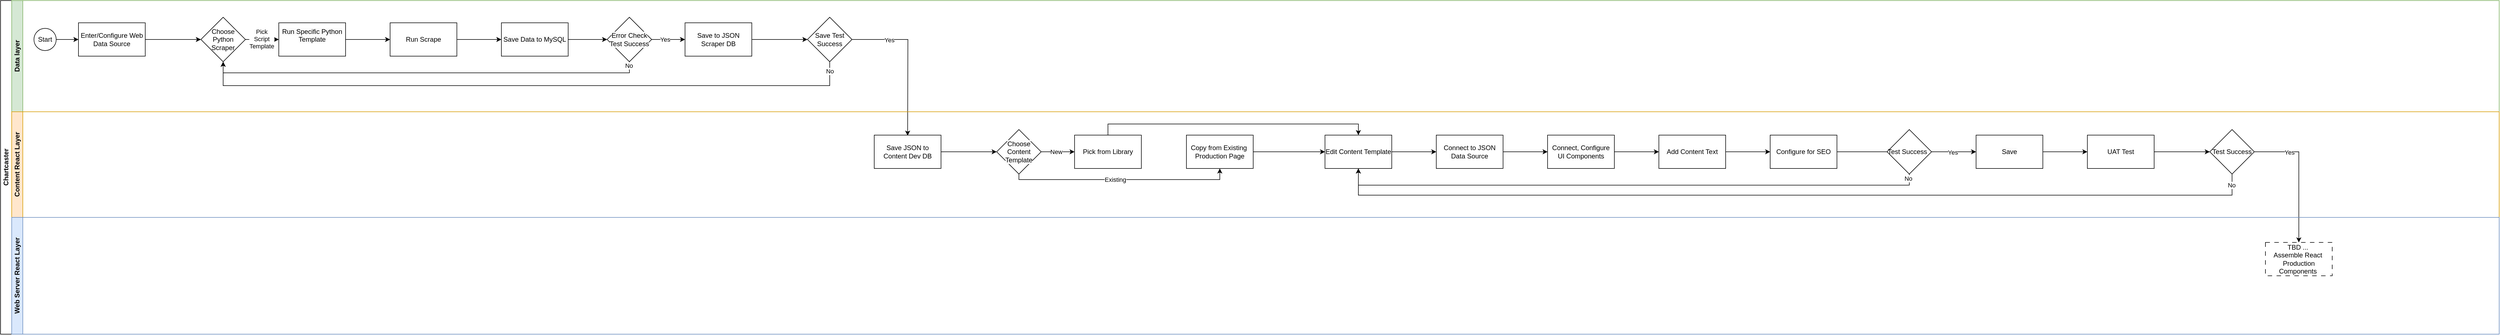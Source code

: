 <mxfile version="26.0.9">
  <diagram id="prtHgNgQTEPvFCAcTncT" name="Page-1">
    <mxGraphModel dx="2074" dy="1098" grid="1" gridSize="10" guides="1" tooltips="1" connect="1" arrows="1" fold="1" page="1" pageScale="1" pageWidth="827" pageHeight="1169" math="0" shadow="0">
      <root>
        <mxCell id="0" />
        <mxCell id="1" parent="0" />
        <mxCell id="oOW6s0dnsx2gBzozzX6u-1" value="Chartcaster" style="swimlane;html=1;childLayout=stackLayout;resizeParent=1;resizeParentMax=0;horizontal=0;startSize=20;horizontalStack=0;" vertex="1" parent="1">
          <mxGeometry x="10" y="10" width="4490" height="600" as="geometry" />
        </mxCell>
        <mxCell id="oOW6s0dnsx2gBzozzX6u-2" value="" style="edgeStyle=orthogonalEdgeStyle;rounded=0;orthogonalLoop=1;jettySize=auto;html=1;" edge="1" parent="oOW6s0dnsx2gBzozzX6u-1" source="oOW6s0dnsx2gBzozzX6u-29">
          <mxGeometry relative="1" as="geometry">
            <mxPoint x="1630" y="243" as="targetPoint" />
          </mxGeometry>
        </mxCell>
        <mxCell id="oOW6s0dnsx2gBzozzX6u-3" value="Yes" style="edgeLabel;html=1;align=center;verticalAlign=middle;resizable=0;points=[];" vertex="1" connectable="0" parent="oOW6s0dnsx2gBzozzX6u-2">
          <mxGeometry x="-0.513" y="-1" relative="1" as="geometry">
            <mxPoint as="offset" />
          </mxGeometry>
        </mxCell>
        <mxCell id="oOW6s0dnsx2gBzozzX6u-4" value="" style="edgeStyle=orthogonalEdgeStyle;rounded=0;orthogonalLoop=1;jettySize=auto;html=1;" edge="1" parent="oOW6s0dnsx2gBzozzX6u-1" source="oOW6s0dnsx2gBzozzX6u-62" target="oOW6s0dnsx2gBzozzX6u-65">
          <mxGeometry relative="1" as="geometry" />
        </mxCell>
        <mxCell id="oOW6s0dnsx2gBzozzX6u-5" value="Yes" style="edgeLabel;html=1;align=center;verticalAlign=middle;resizable=0;points=[];" vertex="1" connectable="0" parent="oOW6s0dnsx2gBzozzX6u-4">
          <mxGeometry x="-0.486" y="-1" relative="1" as="geometry">
            <mxPoint as="offset" />
          </mxGeometry>
        </mxCell>
        <mxCell id="oOW6s0dnsx2gBzozzX6u-6" value="Data layer" style="swimlane;html=1;startSize=20;horizontal=0;fillColor=#d5e8d4;strokeColor=#82b366;" vertex="1" parent="oOW6s0dnsx2gBzozzX6u-1">
          <mxGeometry x="20" width="4470" height="200" as="geometry" />
        </mxCell>
        <mxCell id="oOW6s0dnsx2gBzozzX6u-7" value="" style="edgeStyle=orthogonalEdgeStyle;rounded=0;orthogonalLoop=1;jettySize=auto;html=1;" edge="1" parent="oOW6s0dnsx2gBzozzX6u-6" source="oOW6s0dnsx2gBzozzX6u-8" target="oOW6s0dnsx2gBzozzX6u-10">
          <mxGeometry relative="1" as="geometry" />
        </mxCell>
        <mxCell id="oOW6s0dnsx2gBzozzX6u-8" value="Start" style="ellipse;whiteSpace=wrap;html=1;" vertex="1" parent="oOW6s0dnsx2gBzozzX6u-6">
          <mxGeometry x="40" y="50" width="40" height="40" as="geometry" />
        </mxCell>
        <mxCell id="oOW6s0dnsx2gBzozzX6u-9" value="" style="edgeStyle=orthogonalEdgeStyle;rounded=0;orthogonalLoop=1;jettySize=auto;html=1;" edge="1" parent="oOW6s0dnsx2gBzozzX6u-6" source="oOW6s0dnsx2gBzozzX6u-10" target="oOW6s0dnsx2gBzozzX6u-13">
          <mxGeometry relative="1" as="geometry" />
        </mxCell>
        <mxCell id="oOW6s0dnsx2gBzozzX6u-10" value="&lt;div&gt;Enter/Configure Web&lt;/div&gt;Data Source" style="whiteSpace=wrap;html=1;" vertex="1" parent="oOW6s0dnsx2gBzozzX6u-6">
          <mxGeometry x="120" y="40" width="120" height="60" as="geometry" />
        </mxCell>
        <mxCell id="oOW6s0dnsx2gBzozzX6u-11" value="" style="edgeStyle=orthogonalEdgeStyle;rounded=0;orthogonalLoop=1;jettySize=auto;html=1;" edge="1" parent="oOW6s0dnsx2gBzozzX6u-6" source="oOW6s0dnsx2gBzozzX6u-13" target="oOW6s0dnsx2gBzozzX6u-15">
          <mxGeometry relative="1" as="geometry" />
        </mxCell>
        <mxCell id="oOW6s0dnsx2gBzozzX6u-12" value="Pick&lt;div&gt;Script&lt;br&gt;Template&lt;/div&gt;" style="edgeLabel;html=1;align=center;verticalAlign=middle;resizable=0;points=[];" vertex="1" connectable="0" parent="oOW6s0dnsx2gBzozzX6u-11">
          <mxGeometry x="-0.056" y="1" relative="1" as="geometry">
            <mxPoint as="offset" />
          </mxGeometry>
        </mxCell>
        <mxCell id="oOW6s0dnsx2gBzozzX6u-13" value="Choose Python Scraper" style="rhombus;whiteSpace=wrap;html=1;" vertex="1" parent="oOW6s0dnsx2gBzozzX6u-6">
          <mxGeometry x="340" y="30" width="80" height="80" as="geometry" />
        </mxCell>
        <mxCell id="oOW6s0dnsx2gBzozzX6u-14" value="" style="edgeStyle=orthogonalEdgeStyle;rounded=0;orthogonalLoop=1;jettySize=auto;html=1;" edge="1" parent="oOW6s0dnsx2gBzozzX6u-6" source="oOW6s0dnsx2gBzozzX6u-15" target="oOW6s0dnsx2gBzozzX6u-17">
          <mxGeometry relative="1" as="geometry" />
        </mxCell>
        <mxCell id="oOW6s0dnsx2gBzozzX6u-15" value="&#xa;&lt;span style=&quot;color: rgb(0, 0, 0); font-family: Helvetica; font-size: 12px; font-style: normal; font-variant-ligatures: normal; font-variant-caps: normal; font-weight: 400; letter-spacing: normal; orphans: 2; text-align: center; text-indent: 0px; text-transform: none; widows: 2; word-spacing: 0px; -webkit-text-stroke-width: 0px; white-space: normal; background-color: rgb(251, 251, 251); text-decoration-thickness: initial; text-decoration-style: initial; text-decoration-color: initial; display: inline !important; float: none;&quot;&gt;Run Specific Python Template&lt;/span&gt;&#xa;&#xa;" style="whiteSpace=wrap;html=1;" vertex="1" parent="oOW6s0dnsx2gBzozzX6u-6">
          <mxGeometry x="480" y="40" width="120" height="60" as="geometry" />
        </mxCell>
        <mxCell id="oOW6s0dnsx2gBzozzX6u-16" value="" style="edgeStyle=orthogonalEdgeStyle;rounded=0;orthogonalLoop=1;jettySize=auto;html=1;" edge="1" parent="oOW6s0dnsx2gBzozzX6u-6" source="oOW6s0dnsx2gBzozzX6u-17" target="oOW6s0dnsx2gBzozzX6u-18">
          <mxGeometry relative="1" as="geometry" />
        </mxCell>
        <mxCell id="oOW6s0dnsx2gBzozzX6u-17" value="Run Scrape" style="whiteSpace=wrap;html=1;" vertex="1" parent="oOW6s0dnsx2gBzozzX6u-6">
          <mxGeometry x="680" y="40" width="120" height="60" as="geometry" />
        </mxCell>
        <mxCell id="oOW6s0dnsx2gBzozzX6u-18" value="&lt;span style=&quot;color: rgb(0, 0, 0); font-family: Helvetica; font-size: 12px; font-style: normal; font-variant-ligatures: normal; font-variant-caps: normal; font-weight: 400; letter-spacing: normal; orphans: 2; text-align: center; text-indent: 0px; text-transform: none; widows: 2; word-spacing: 0px; -webkit-text-stroke-width: 0px; white-space: normal; background-color: rgb(251, 251, 251); text-decoration-thickness: initial; text-decoration-style: initial; text-decoration-color: initial; float: none; display: inline !important;&quot;&gt;Save Data to MySQL&lt;/span&gt;" style="whiteSpace=wrap;html=1;" vertex="1" parent="oOW6s0dnsx2gBzozzX6u-6">
          <mxGeometry x="880" y="40" width="120" height="60" as="geometry" />
        </mxCell>
        <mxCell id="oOW6s0dnsx2gBzozzX6u-19" value="" style="edgeStyle=orthogonalEdgeStyle;rounded=0;orthogonalLoop=1;jettySize=auto;html=1;exitX=1;exitY=0.5;exitDx=0;exitDy=0;" edge="1" parent="oOW6s0dnsx2gBzozzX6u-6" source="oOW6s0dnsx2gBzozzX6u-18" target="oOW6s0dnsx2gBzozzX6u-24">
          <mxGeometry relative="1" as="geometry">
            <mxPoint x="1200" y="70" as="sourcePoint" />
          </mxGeometry>
        </mxCell>
        <mxCell id="oOW6s0dnsx2gBzozzX6u-20" value="" style="edgeStyle=orthogonalEdgeStyle;rounded=0;orthogonalLoop=1;jettySize=auto;html=1;" edge="1" parent="oOW6s0dnsx2gBzozzX6u-6" source="oOW6s0dnsx2gBzozzX6u-24" target="oOW6s0dnsx2gBzozzX6u-26">
          <mxGeometry relative="1" as="geometry" />
        </mxCell>
        <mxCell id="oOW6s0dnsx2gBzozzX6u-21" value="Yes" style="edgeLabel;html=1;align=center;verticalAlign=middle;resizable=0;points=[];" vertex="1" connectable="0" parent="oOW6s0dnsx2gBzozzX6u-20">
          <mxGeometry x="-0.194" relative="1" as="geometry">
            <mxPoint as="offset" />
          </mxGeometry>
        </mxCell>
        <mxCell id="oOW6s0dnsx2gBzozzX6u-22" style="edgeStyle=orthogonalEdgeStyle;rounded=0;orthogonalLoop=1;jettySize=auto;html=1;entryX=0.5;entryY=1;entryDx=0;entryDy=0;" edge="1" parent="oOW6s0dnsx2gBzozzX6u-6" source="oOW6s0dnsx2gBzozzX6u-24" target="oOW6s0dnsx2gBzozzX6u-13">
          <mxGeometry relative="1" as="geometry">
            <Array as="points">
              <mxPoint x="1110" y="130" />
              <mxPoint x="380" y="130" />
            </Array>
          </mxGeometry>
        </mxCell>
        <mxCell id="oOW6s0dnsx2gBzozzX6u-23" value="No" style="edgeLabel;html=1;align=center;verticalAlign=middle;resizable=0;points=[];" vertex="1" connectable="0" parent="oOW6s0dnsx2gBzozzX6u-22">
          <mxGeometry x="-0.982" y="-1" relative="1" as="geometry">
            <mxPoint as="offset" />
          </mxGeometry>
        </mxCell>
        <mxCell id="oOW6s0dnsx2gBzozzX6u-24" value="&lt;span style=&quot;color: rgb(0, 0, 0); font-family: Helvetica; font-size: 12px; font-style: normal; font-variant-ligatures: normal; font-variant-caps: normal; font-weight: 400; letter-spacing: normal; orphans: 2; text-align: center; text-indent: 0px; text-transform: none; widows: 2; word-spacing: 0px; -webkit-text-stroke-width: 0px; white-space: normal; background-color: rgb(251, 251, 251); text-decoration-thickness: initial; text-decoration-style: initial; text-decoration-color: initial; float: none; display: inline !important;&quot;&gt;Error Check Test Success&lt;/span&gt;" style="rhombus;whiteSpace=wrap;html=1;" vertex="1" parent="oOW6s0dnsx2gBzozzX6u-6">
          <mxGeometry x="1070" y="30" width="80" height="80" as="geometry" />
        </mxCell>
        <mxCell id="oOW6s0dnsx2gBzozzX6u-25" value="" style="edgeStyle=orthogonalEdgeStyle;rounded=0;orthogonalLoop=1;jettySize=auto;html=1;" edge="1" parent="oOW6s0dnsx2gBzozzX6u-6" source="oOW6s0dnsx2gBzozzX6u-26" target="oOW6s0dnsx2gBzozzX6u-29">
          <mxGeometry relative="1" as="geometry" />
        </mxCell>
        <mxCell id="oOW6s0dnsx2gBzozzX6u-26" value="Save to JSON Scraper DB" style="whiteSpace=wrap;html=1;" vertex="1" parent="oOW6s0dnsx2gBzozzX6u-6">
          <mxGeometry x="1210" y="40" width="120" height="60" as="geometry" />
        </mxCell>
        <mxCell id="oOW6s0dnsx2gBzozzX6u-27" style="edgeStyle=orthogonalEdgeStyle;rounded=0;orthogonalLoop=1;jettySize=auto;html=1;entryX=0.5;entryY=1;entryDx=0;entryDy=0;" edge="1" parent="oOW6s0dnsx2gBzozzX6u-6" source="oOW6s0dnsx2gBzozzX6u-29" target="oOW6s0dnsx2gBzozzX6u-13">
          <mxGeometry relative="1" as="geometry">
            <Array as="points">
              <mxPoint x="1470" y="153" />
              <mxPoint x="380" y="153" />
            </Array>
          </mxGeometry>
        </mxCell>
        <mxCell id="oOW6s0dnsx2gBzozzX6u-28" value="No" style="edgeLabel;html=1;align=center;verticalAlign=middle;resizable=0;points=[];" vertex="1" connectable="0" parent="oOW6s0dnsx2gBzozzX6u-27">
          <mxGeometry x="-0.971" relative="1" as="geometry">
            <mxPoint as="offset" />
          </mxGeometry>
        </mxCell>
        <mxCell id="oOW6s0dnsx2gBzozzX6u-29" value="Save Test Success" style="rhombus;whiteSpace=wrap;html=1;" vertex="1" parent="oOW6s0dnsx2gBzozzX6u-6">
          <mxGeometry x="1430" y="30" width="80" height="80" as="geometry" />
        </mxCell>
        <mxCell id="oOW6s0dnsx2gBzozzX6u-30" value="Content React Layer" style="swimlane;html=1;startSize=20;horizontal=0;fillColor=#ffe6cc;strokeColor=#d79b00;" vertex="1" parent="oOW6s0dnsx2gBzozzX6u-1">
          <mxGeometry x="20" y="200" width="4470" height="190" as="geometry" />
        </mxCell>
        <mxCell id="oOW6s0dnsx2gBzozzX6u-31" value="" style="edgeStyle=orthogonalEdgeStyle;rounded=0;orthogonalLoop=1;jettySize=auto;html=1;endArrow=classic;endFill=1;" edge="1" parent="oOW6s0dnsx2gBzozzX6u-30">
          <mxGeometry relative="1" as="geometry">
            <mxPoint x="200" y="60" as="sourcePoint" />
          </mxGeometry>
        </mxCell>
        <mxCell id="oOW6s0dnsx2gBzozzX6u-32" value="" style="edgeStyle=orthogonalEdgeStyle;rounded=0;orthogonalLoop=1;jettySize=auto;html=1;" edge="1" parent="oOW6s0dnsx2gBzozzX6u-30" source="oOW6s0dnsx2gBzozzX6u-33" target="oOW6s0dnsx2gBzozzX6u-38">
          <mxGeometry relative="1" as="geometry" />
        </mxCell>
        <mxCell id="oOW6s0dnsx2gBzozzX6u-33" value="Save JSON to Content Dev DB" style="whiteSpace=wrap;html=1;" vertex="1" parent="oOW6s0dnsx2gBzozzX6u-30">
          <mxGeometry x="1550" y="42" width="120" height="60" as="geometry" />
        </mxCell>
        <mxCell id="oOW6s0dnsx2gBzozzX6u-34" style="edgeStyle=orthogonalEdgeStyle;rounded=0;orthogonalLoop=1;jettySize=auto;html=1;entryX=0;entryY=0.5;entryDx=0;entryDy=0;" edge="1" parent="oOW6s0dnsx2gBzozzX6u-30" source="oOW6s0dnsx2gBzozzX6u-38" target="oOW6s0dnsx2gBzozzX6u-51">
          <mxGeometry relative="1" as="geometry" />
        </mxCell>
        <mxCell id="oOW6s0dnsx2gBzozzX6u-35" value="New" style="edgeLabel;html=1;align=center;verticalAlign=middle;resizable=0;points=[];" vertex="1" connectable="0" parent="oOW6s0dnsx2gBzozzX6u-34">
          <mxGeometry x="-0.093" relative="1" as="geometry">
            <mxPoint as="offset" />
          </mxGeometry>
        </mxCell>
        <mxCell id="oOW6s0dnsx2gBzozzX6u-36" style="edgeStyle=orthogonalEdgeStyle;rounded=0;orthogonalLoop=1;jettySize=auto;html=1;entryX=0.5;entryY=1;entryDx=0;entryDy=0;" edge="1" parent="oOW6s0dnsx2gBzozzX6u-30" source="oOW6s0dnsx2gBzozzX6u-38" target="oOW6s0dnsx2gBzozzX6u-53">
          <mxGeometry relative="1" as="geometry">
            <Array as="points">
              <mxPoint x="1810" y="122" />
              <mxPoint x="2171" y="122" />
            </Array>
          </mxGeometry>
        </mxCell>
        <mxCell id="oOW6s0dnsx2gBzozzX6u-37" value="Existing" style="edgeLabel;html=1;align=center;verticalAlign=middle;resizable=0;points=[];" vertex="1" connectable="0" parent="oOW6s0dnsx2gBzozzX6u-36">
          <mxGeometry x="-0.063" relative="1" as="geometry">
            <mxPoint as="offset" />
          </mxGeometry>
        </mxCell>
        <mxCell id="oOW6s0dnsx2gBzozzX6u-38" value="&lt;span style=&quot;color: rgb(0, 0, 0); font-family: Helvetica; font-size: 12px; font-style: normal; font-variant-ligatures: normal; font-variant-caps: normal; font-weight: 400; letter-spacing: normal; orphans: 2; text-align: center; text-indent: 0px; text-transform: none; widows: 2; word-spacing: 0px; -webkit-text-stroke-width: 0px; white-space: normal; background-color: rgb(251, 251, 251); text-decoration-thickness: initial; text-decoration-style: initial; text-decoration-color: initial; float: none; display: inline !important;&quot;&gt;Choose Content Template&lt;/span&gt;" style="rhombus;whiteSpace=wrap;html=1;" vertex="1" parent="oOW6s0dnsx2gBzozzX6u-30">
          <mxGeometry x="1770" y="32" width="80" height="80" as="geometry" />
        </mxCell>
        <mxCell id="oOW6s0dnsx2gBzozzX6u-39" value="" style="edgeStyle=orthogonalEdgeStyle;rounded=0;orthogonalLoop=1;jettySize=auto;html=1;" edge="1" parent="oOW6s0dnsx2gBzozzX6u-30" source="oOW6s0dnsx2gBzozzX6u-40" target="oOW6s0dnsx2gBzozzX6u-41">
          <mxGeometry relative="1" as="geometry" />
        </mxCell>
        <mxCell id="oOW6s0dnsx2gBzozzX6u-40" value="Connect to JSON Data Source" style="whiteSpace=wrap;html=1;" vertex="1" parent="oOW6s0dnsx2gBzozzX6u-30">
          <mxGeometry x="2560" y="42" width="120" height="60" as="geometry" />
        </mxCell>
        <mxCell id="oOW6s0dnsx2gBzozzX6u-41" value="&lt;span style=&quot;color: rgb(0, 0, 0); font-family: Helvetica; font-size: 12px; font-style: normal; font-variant-ligatures: normal; font-variant-caps: normal; font-weight: 400; letter-spacing: normal; orphans: 2; text-align: center; text-indent: 0px; text-transform: none; widows: 2; word-spacing: 0px; -webkit-text-stroke-width: 0px; white-space: normal; background-color: rgb(251, 251, 251); text-decoration-thickness: initial; text-decoration-style: initial; text-decoration-color: initial; float: none; display: inline !important;&quot;&gt;Connect, Configure UI Components&lt;/span&gt;" style="whiteSpace=wrap;html=1;" vertex="1" parent="oOW6s0dnsx2gBzozzX6u-30">
          <mxGeometry x="2760" y="42" width="120" height="60" as="geometry" />
        </mxCell>
        <mxCell id="oOW6s0dnsx2gBzozzX6u-42" value="" style="edgeStyle=orthogonalEdgeStyle;rounded=0;orthogonalLoop=1;jettySize=auto;html=1;" edge="1" parent="oOW6s0dnsx2gBzozzX6u-30" source="oOW6s0dnsx2gBzozzX6u-43" target="oOW6s0dnsx2gBzozzX6u-46">
          <mxGeometry relative="1" as="geometry" />
        </mxCell>
        <mxCell id="oOW6s0dnsx2gBzozzX6u-43" value="Add Content Text" style="whiteSpace=wrap;html=1;" vertex="1" parent="oOW6s0dnsx2gBzozzX6u-30">
          <mxGeometry x="2960" y="42" width="120" height="60" as="geometry" />
        </mxCell>
        <mxCell id="oOW6s0dnsx2gBzozzX6u-44" value="" style="edgeStyle=orthogonalEdgeStyle;rounded=0;orthogonalLoop=1;jettySize=auto;html=1;" edge="1" parent="oOW6s0dnsx2gBzozzX6u-30" source="oOW6s0dnsx2gBzozzX6u-46" target="oOW6s0dnsx2gBzozzX6u-55">
          <mxGeometry relative="1" as="geometry" />
        </mxCell>
        <mxCell id="oOW6s0dnsx2gBzozzX6u-45" value="Yes" style="edgeLabel;html=1;align=center;verticalAlign=middle;resizable=0;points=[];" vertex="1" connectable="0" parent="oOW6s0dnsx2gBzozzX6u-44">
          <mxGeometry x="0.658" y="-1" relative="1" as="geometry">
            <mxPoint as="offset" />
          </mxGeometry>
        </mxCell>
        <mxCell id="oOW6s0dnsx2gBzozzX6u-46" value="Configure for SEO" style="whiteSpace=wrap;html=1;" vertex="1" parent="oOW6s0dnsx2gBzozzX6u-30">
          <mxGeometry x="3160" y="42" width="120" height="60" as="geometry" />
        </mxCell>
        <mxCell id="oOW6s0dnsx2gBzozzX6u-47" value="" style="edgeStyle=orthogonalEdgeStyle;rounded=0;orthogonalLoop=1;jettySize=auto;html=1;" edge="1" parent="oOW6s0dnsx2gBzozzX6u-30" source="oOW6s0dnsx2gBzozzX6u-41" target="oOW6s0dnsx2gBzozzX6u-43">
          <mxGeometry relative="1" as="geometry" />
        </mxCell>
        <mxCell id="oOW6s0dnsx2gBzozzX6u-48" style="edgeStyle=orthogonalEdgeStyle;rounded=0;orthogonalLoop=1;jettySize=auto;html=1;entryX=0;entryY=0.5;entryDx=0;entryDy=0;" edge="1" parent="oOW6s0dnsx2gBzozzX6u-30" source="oOW6s0dnsx2gBzozzX6u-49" target="oOW6s0dnsx2gBzozzX6u-40">
          <mxGeometry relative="1" as="geometry" />
        </mxCell>
        <mxCell id="oOW6s0dnsx2gBzozzX6u-49" value="Edit Content Template" style="whiteSpace=wrap;html=1;" vertex="1" parent="oOW6s0dnsx2gBzozzX6u-30">
          <mxGeometry x="2360" y="42" width="120" height="60" as="geometry" />
        </mxCell>
        <mxCell id="oOW6s0dnsx2gBzozzX6u-50" style="edgeStyle=orthogonalEdgeStyle;rounded=0;orthogonalLoop=1;jettySize=auto;html=1;entryX=0.5;entryY=0;entryDx=0;entryDy=0;" edge="1" parent="oOW6s0dnsx2gBzozzX6u-30" source="oOW6s0dnsx2gBzozzX6u-51" target="oOW6s0dnsx2gBzozzX6u-49">
          <mxGeometry relative="1" as="geometry">
            <Array as="points">
              <mxPoint x="1970" y="22" />
              <mxPoint x="2420" y="22" />
            </Array>
          </mxGeometry>
        </mxCell>
        <mxCell id="oOW6s0dnsx2gBzozzX6u-51" value="Pick from Library" style="whiteSpace=wrap;html=1;" vertex="1" parent="oOW6s0dnsx2gBzozzX6u-30">
          <mxGeometry x="1910" y="42" width="120" height="60" as="geometry" />
        </mxCell>
        <mxCell id="oOW6s0dnsx2gBzozzX6u-52" style="edgeStyle=orthogonalEdgeStyle;rounded=0;orthogonalLoop=1;jettySize=auto;html=1;entryX=0;entryY=0.5;entryDx=0;entryDy=0;" edge="1" parent="oOW6s0dnsx2gBzozzX6u-30" source="oOW6s0dnsx2gBzozzX6u-53" target="oOW6s0dnsx2gBzozzX6u-49">
          <mxGeometry relative="1" as="geometry" />
        </mxCell>
        <mxCell id="oOW6s0dnsx2gBzozzX6u-53" value="Copy from Existing&amp;nbsp; Production Page" style="whiteSpace=wrap;html=1;" vertex="1" parent="oOW6s0dnsx2gBzozzX6u-30">
          <mxGeometry x="2111" y="42" width="120" height="60" as="geometry" />
        </mxCell>
        <mxCell id="oOW6s0dnsx2gBzozzX6u-54" value="" style="edgeStyle=orthogonalEdgeStyle;rounded=0;orthogonalLoop=1;jettySize=auto;html=1;" edge="1" parent="oOW6s0dnsx2gBzozzX6u-30" source="oOW6s0dnsx2gBzozzX6u-55" target="oOW6s0dnsx2gBzozzX6u-56">
          <mxGeometry relative="1" as="geometry" />
        </mxCell>
        <mxCell id="oOW6s0dnsx2gBzozzX6u-55" value="&lt;span style=&quot;color: rgb(0, 0, 0); font-family: Helvetica; font-size: 12px; font-style: normal; font-variant-ligatures: normal; font-variant-caps: normal; font-weight: 400; letter-spacing: normal; orphans: 2; text-align: center; text-indent: 0px; text-transform: none; widows: 2; word-spacing: 0px; -webkit-text-stroke-width: 0px; white-space: normal; background-color: rgb(251, 251, 251); text-decoration-thickness: initial; text-decoration-style: initial; text-decoration-color: initial; float: none; display: inline !important;&quot;&gt;Save&lt;/span&gt;" style="whiteSpace=wrap;html=1;" vertex="1" parent="oOW6s0dnsx2gBzozzX6u-30">
          <mxGeometry x="3530" y="42" width="120" height="60" as="geometry" />
        </mxCell>
        <mxCell id="oOW6s0dnsx2gBzozzX6u-56" value="UAT Test" style="whiteSpace=wrap;html=1;" vertex="1" parent="oOW6s0dnsx2gBzozzX6u-30">
          <mxGeometry x="3730" y="42" width="120" height="60" as="geometry" />
        </mxCell>
        <mxCell id="oOW6s0dnsx2gBzozzX6u-57" style="edgeStyle=orthogonalEdgeStyle;rounded=0;orthogonalLoop=1;jettySize=auto;html=1;entryX=0.5;entryY=1;entryDx=0;entryDy=0;" edge="1" parent="oOW6s0dnsx2gBzozzX6u-30" source="oOW6s0dnsx2gBzozzX6u-59" target="oOW6s0dnsx2gBzozzX6u-49">
          <mxGeometry relative="1" as="geometry">
            <Array as="points">
              <mxPoint x="3410" y="132" />
              <mxPoint x="2420" y="132" />
            </Array>
          </mxGeometry>
        </mxCell>
        <mxCell id="oOW6s0dnsx2gBzozzX6u-58" value="No" style="edgeLabel;html=1;align=center;verticalAlign=middle;resizable=0;points=[];" vertex="1" connectable="0" parent="oOW6s0dnsx2gBzozzX6u-57">
          <mxGeometry x="-0.985" y="-2" relative="1" as="geometry">
            <mxPoint as="offset" />
          </mxGeometry>
        </mxCell>
        <mxCell id="oOW6s0dnsx2gBzozzX6u-59" value="Test Success&amp;nbsp;&amp;nbsp;" style="rhombus;whiteSpace=wrap;html=1;" vertex="1" parent="oOW6s0dnsx2gBzozzX6u-30">
          <mxGeometry x="3370" y="32" width="80" height="80" as="geometry" />
        </mxCell>
        <mxCell id="oOW6s0dnsx2gBzozzX6u-60" style="edgeStyle=orthogonalEdgeStyle;rounded=0;orthogonalLoop=1;jettySize=auto;html=1;entryX=0.5;entryY=1;entryDx=0;entryDy=0;" edge="1" parent="oOW6s0dnsx2gBzozzX6u-30" source="oOW6s0dnsx2gBzozzX6u-62" target="oOW6s0dnsx2gBzozzX6u-49">
          <mxGeometry relative="1" as="geometry">
            <Array as="points">
              <mxPoint x="3990" y="150" />
              <mxPoint x="2420" y="150" />
            </Array>
          </mxGeometry>
        </mxCell>
        <mxCell id="oOW6s0dnsx2gBzozzX6u-61" value="No" style="edgeLabel;html=1;align=center;verticalAlign=middle;resizable=0;points=[];" vertex="1" connectable="0" parent="oOW6s0dnsx2gBzozzX6u-60">
          <mxGeometry x="-0.976" y="-1" relative="1" as="geometry">
            <mxPoint as="offset" />
          </mxGeometry>
        </mxCell>
        <mxCell id="oOW6s0dnsx2gBzozzX6u-62" value="Test Success" style="rhombus;whiteSpace=wrap;html=1;" vertex="1" parent="oOW6s0dnsx2gBzozzX6u-30">
          <mxGeometry x="3950" y="32" width="80" height="80" as="geometry" />
        </mxCell>
        <mxCell id="oOW6s0dnsx2gBzozzX6u-63" value="" style="edgeStyle=orthogonalEdgeStyle;rounded=0;orthogonalLoop=1;jettySize=auto;html=1;" edge="1" parent="oOW6s0dnsx2gBzozzX6u-30" source="oOW6s0dnsx2gBzozzX6u-56" target="oOW6s0dnsx2gBzozzX6u-62">
          <mxGeometry relative="1" as="geometry" />
        </mxCell>
        <mxCell id="oOW6s0dnsx2gBzozzX6u-64" value="Web Server React Layer" style="swimlane;html=1;startSize=20;horizontal=0;fillColor=#dae8fc;strokeColor=#6c8ebf;" vertex="1" parent="oOW6s0dnsx2gBzozzX6u-1">
          <mxGeometry x="20" y="390" width="4470" height="210" as="geometry" />
        </mxCell>
        <mxCell id="oOW6s0dnsx2gBzozzX6u-65" value="TBD ...&amp;nbsp;&lt;div&gt;Assemble React&amp;nbsp; Production Components&amp;nbsp;&lt;/div&gt;" style="whiteSpace=wrap;html=1;dashed=1;dashPattern=8 8;" vertex="1" parent="oOW6s0dnsx2gBzozzX6u-64">
          <mxGeometry x="4050" y="45" width="120" height="60" as="geometry" />
        </mxCell>
      </root>
    </mxGraphModel>
  </diagram>
</mxfile>
